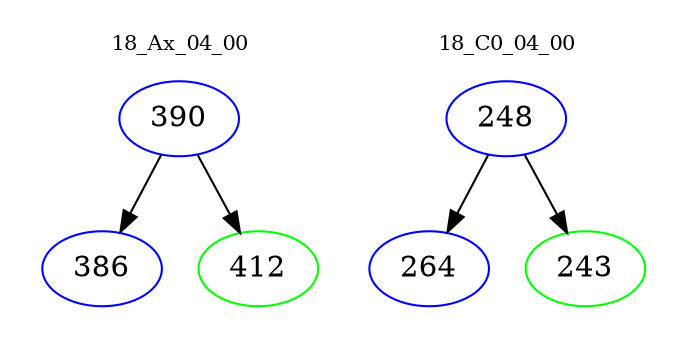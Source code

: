 digraph{
subgraph cluster_0 {
color = white
label = "18_Ax_04_00";
fontsize=10;
T0_390 [label="390", color="blue"]
T0_390 -> T0_386 [color="black"]
T0_386 [label="386", color="blue"]
T0_390 -> T0_412 [color="black"]
T0_412 [label="412", color="green"]
}
subgraph cluster_1 {
color = white
label = "18_C0_04_00";
fontsize=10;
T1_248 [label="248", color="blue"]
T1_248 -> T1_264 [color="black"]
T1_264 [label="264", color="blue"]
T1_248 -> T1_243 [color="black"]
T1_243 [label="243", color="green"]
}
}
